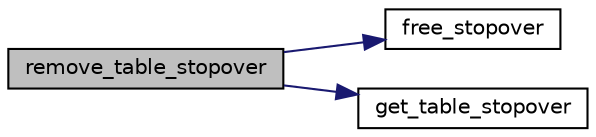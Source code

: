 digraph "remove_table_stopover"
{
 // LATEX_PDF_SIZE
  edge [fontname="Helvetica",fontsize="10",labelfontname="Helvetica",labelfontsize="10"];
  node [fontname="Helvetica",fontsize="10",shape=record];
  rankdir="LR";
  Node1 [label="remove_table_stopover",height=0.2,width=0.4,color="black", fillcolor="grey75", style="filled", fontcolor="black",tooltip=" "];
  Node1 -> Node2 [color="midnightblue",fontsize="10",style="solid",fontname="Helvetica"];
  Node2 [label="free_stopover",height=0.2,width=0.4,color="black", fillcolor="white", style="filled",URL="$escale_8c.html#a0a9bae91528649a103b5b88fcfd4dd2a",tooltip="allows to free the memory allocated for the Escale structure"];
  Node1 -> Node3 [color="midnightblue",fontsize="10",style="solid",fontname="Helvetica"];
  Node3 [label="get_table_stopover",height=0.2,width=0.4,color="black", fillcolor="white", style="filled",URL="$course__tableau_8c.html#a484f2c2e2bf9b4327ea498d95c3bb363",tooltip="getter of the number of stopover"];
}
